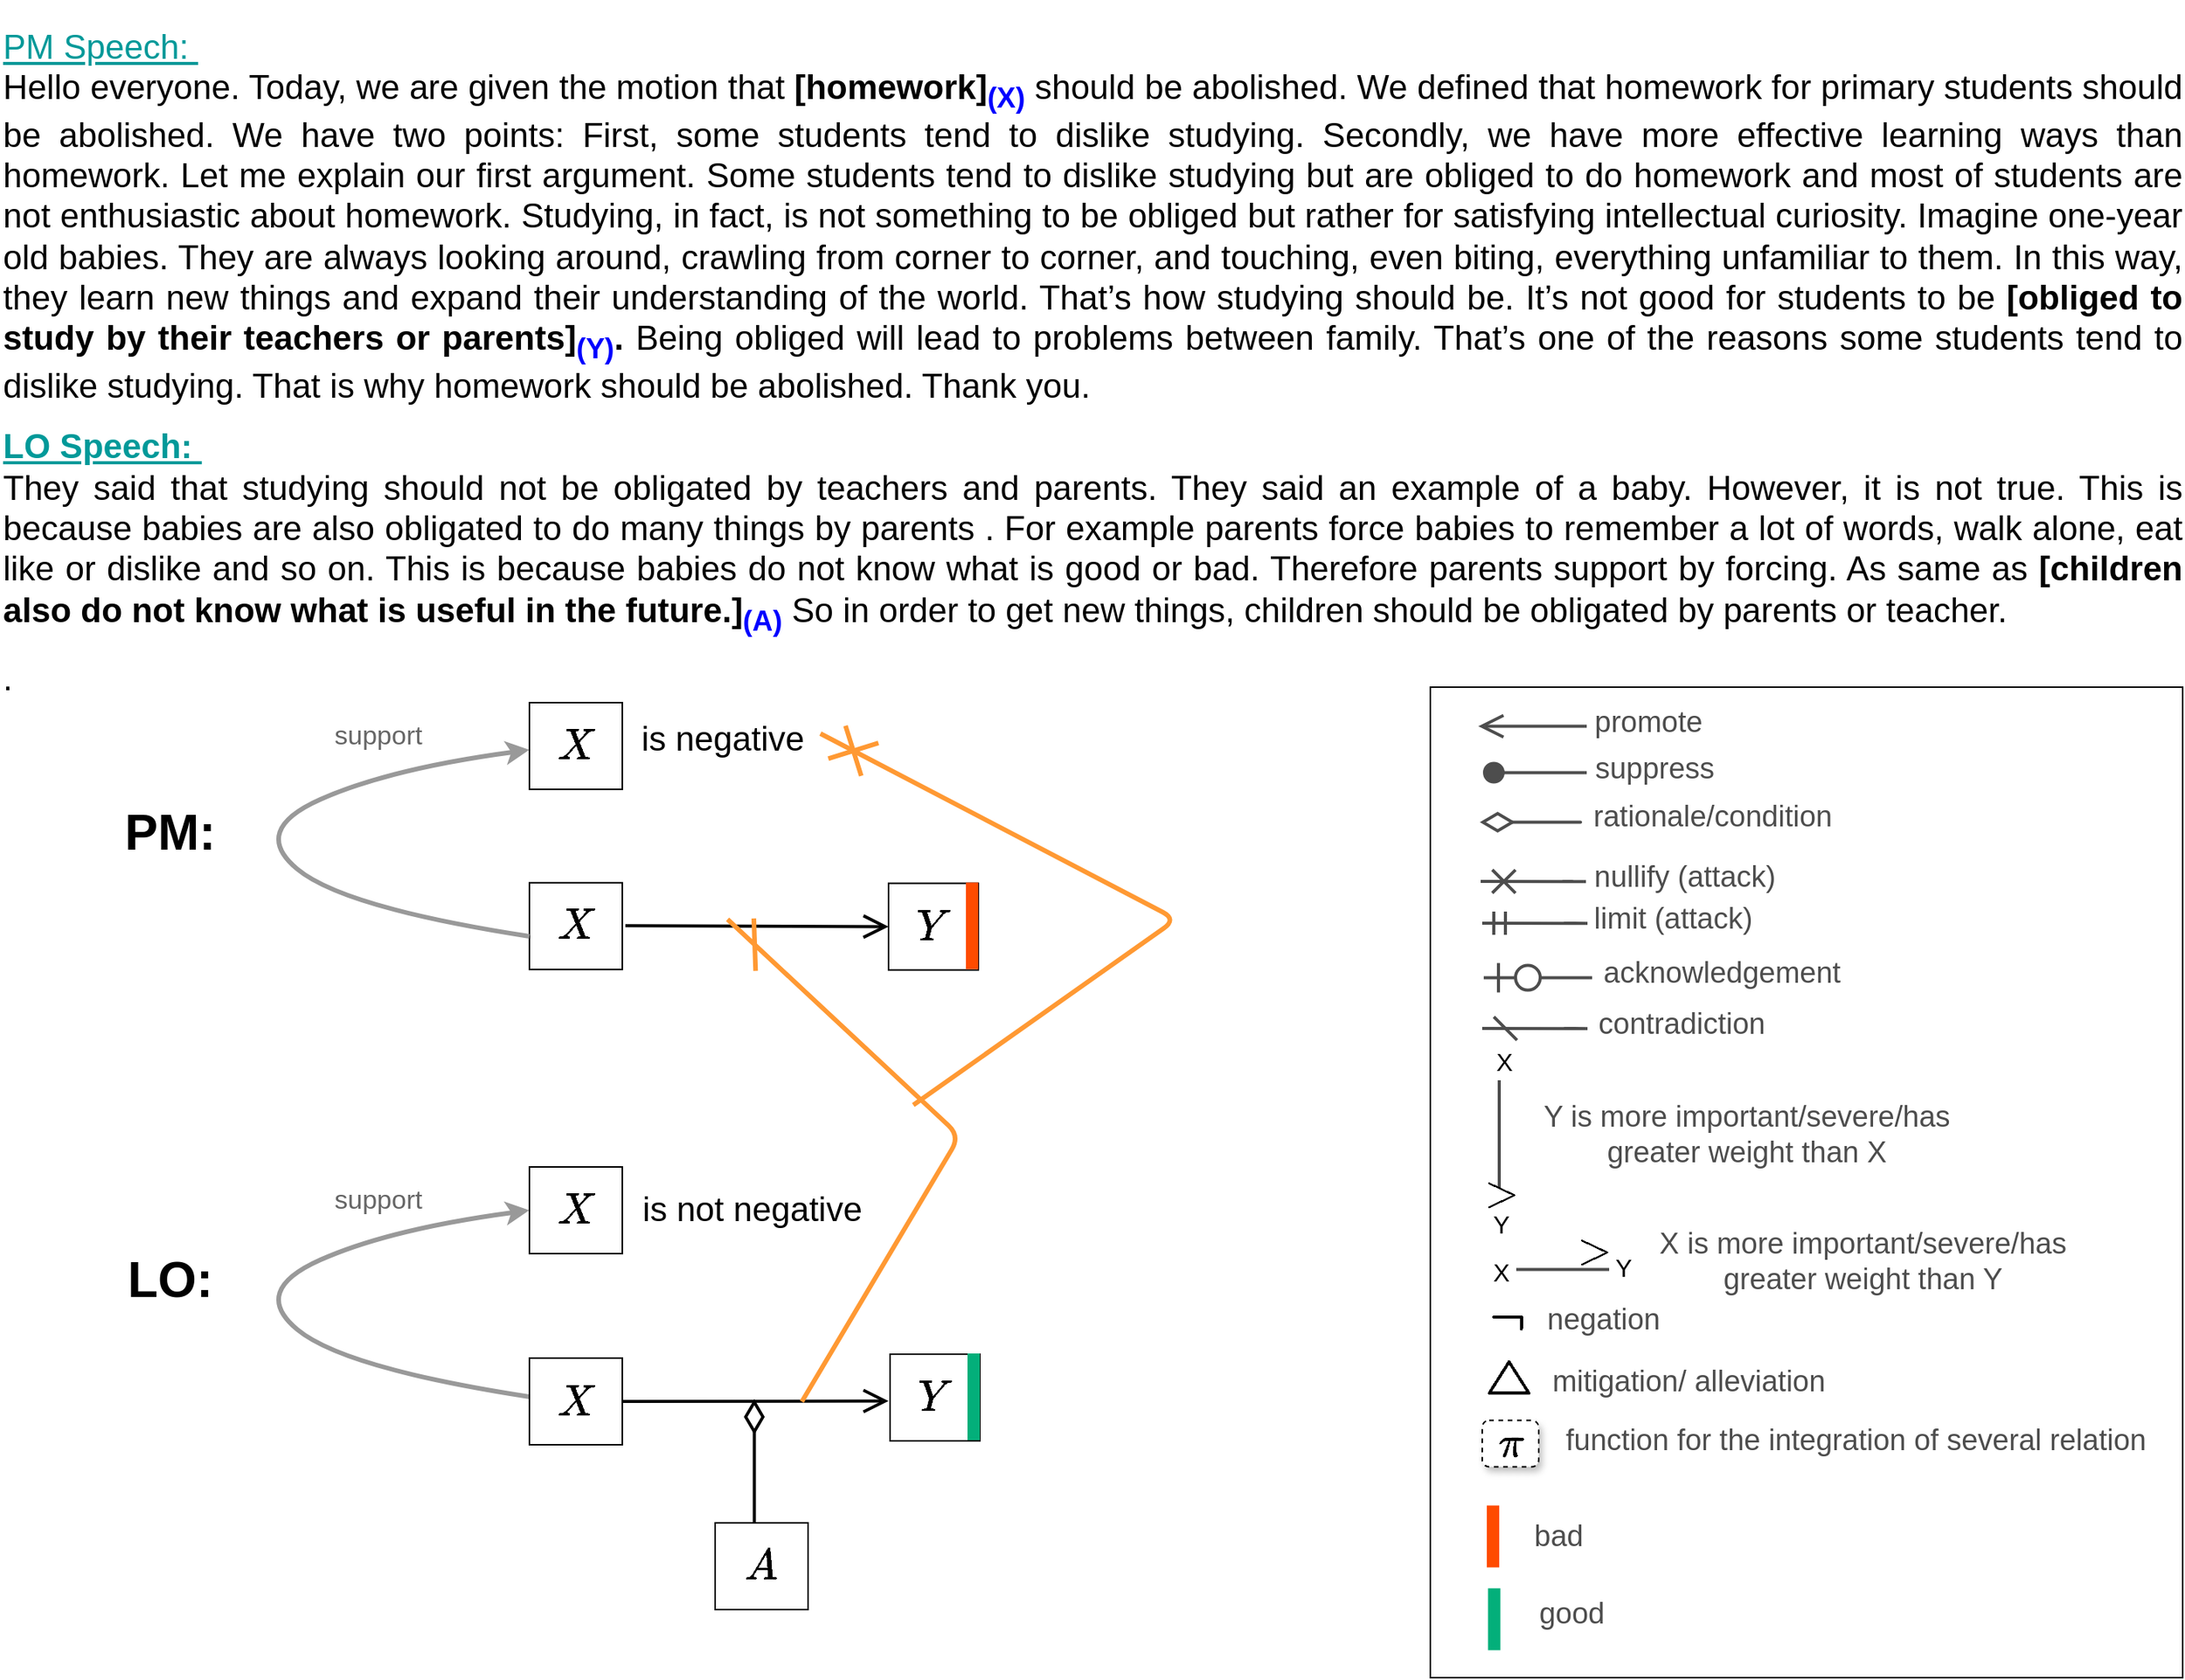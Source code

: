 <mxfile version="16.1.2" type="device"><diagram id="NebdKccpn1Tcwdz-Rh-k" name="Page-1"><mxGraphModel dx="1892" dy="1344" grid="1" gridSize="10" guides="1" tooltips="1" connect="1" arrows="1" fold="1" page="1" pageScale="1" pageWidth="1100" pageHeight="1700" math="1" shadow="0"><root><mxCell id="0"/><mxCell id="1" parent="0"/><mxCell id="UqYzVpXplDqsbALxIXjI-1" value="&lt;div style=&quot;text-align: justify ; font-size: 22px&quot;&gt;&lt;font style=&quot;font-size: 22px&quot; color=&quot;#009999&quot;&gt;&lt;u&gt;PM Speech:&amp;nbsp;&lt;/u&gt;&lt;/font&gt;&lt;/div&gt;&lt;div style=&quot;text-align: justify&quot;&gt;&lt;span style=&quot;font-size: 22px&quot;&gt;Hello everyone. Today, we are given the motion that &lt;b&gt;[homework]&lt;sub&gt;&lt;font color=&quot;#0000ff&quot;&gt;(X)&lt;/font&gt;&lt;/sub&gt;&lt;/b&gt; should be abolished. We defined that homework for primary students should be abolished. We have two points: First, some students tend to dislike studying. Secondly, we have more effective learning ways than homework. Let me explain our first argument. Some students tend to dislike studying but are obliged to do homework and most of students are not enthusiastic about homework. Studying, in fact, is not something to be obliged but rather for satisfying intellectual curiosity. Imagine one-year old babies. They are always looking around, crawling from corner to corner, and touching, even biting, everything unfamiliar to them. In this way, they learn new things and expand their understanding of the world. That’s how studying should be. It’s not good for students to be&lt;b&gt;&amp;nbsp;[obliged to study by their teachers or parents]&lt;sub&gt;&lt;font color=&quot;#0000ff&quot;&gt;(Y)&lt;/font&gt;&lt;/sub&gt;.&lt;/b&gt;&amp;nbsp;Being obliged will lead to problems between family. That’s one of the reasons some students tend to dislike studying. That is why homework should be abolished. Thank you.&lt;/span&gt;&lt;br&gt;&lt;/div&gt;" style="text;html=1;strokeColor=none;fillColor=none;align=left;verticalAlign=middle;whiteSpace=wrap;rounded=0;" parent="1" vertex="1"><mxGeometry x="530" y="56" width="1410" height="280" as="geometry"/></mxCell><mxCell id="UqYzVpXplDqsbALxIXjI-18" value="&lt;font size=&quot;1&quot;&gt;&lt;b style=&quot;font-size: 32px&quot;&gt;PM:&lt;/b&gt;&lt;/font&gt;" style="text;html=1;strokeColor=none;fillColor=none;align=center;verticalAlign=middle;whiteSpace=wrap;rounded=0;" parent="1" vertex="1"><mxGeometry x="600" y="574" width="80" height="40" as="geometry"/></mxCell><mxCell id="UqYzVpXplDqsbALxIXjI-19" value="&lt;font size=&quot;1&quot;&gt;&lt;b style=&quot;font-size: 32px&quot;&gt;LO:&lt;/b&gt;&lt;/font&gt;" style="text;html=1;strokeColor=none;fillColor=none;align=center;verticalAlign=middle;whiteSpace=wrap;rounded=0;" parent="1" vertex="1"><mxGeometry x="600" y="862.75" width="80" height="40" as="geometry"/></mxCell><mxCell id="UqYzVpXplDqsbALxIXjI-66" value="&lt;font style=&quot;font-size: 24px&quot;&gt;$$X$$&lt;/font&gt;" style="whiteSpace=wrap;html=1;align=center;" parent="1" vertex="1"><mxGeometry x="872" y="510" width="60" height="56" as="geometry"/></mxCell><mxCell id="UqYzVpXplDqsbALxIXjI-67" value="&lt;font style=&quot;font-size: 22px&quot;&gt;is negative&lt;/font&gt;" style="text;html=1;strokeColor=none;fillColor=none;align=center;verticalAlign=middle;whiteSpace=wrap;rounded=0;" parent="1" vertex="1"><mxGeometry x="942" y="516.5" width="110" height="35" as="geometry"/></mxCell><mxCell id="UqYzVpXplDqsbALxIXjI-78" value="&lt;font style=&quot;font-size: 17px&quot; color=&quot;#666666&quot;&gt;support&lt;/font&gt;" style="text;html=1;fillColor=none;align=center;verticalAlign=middle;whiteSpace=wrap;rounded=0;rotation=0;" parent="1" vertex="1"><mxGeometry x="742" y="516.5" width="65" height="30" as="geometry"/></mxCell><mxCell id="UqYzVpXplDqsbALxIXjI-79" value="&lt;font style=&quot;font-size: 24px&quot;&gt;$$X$$&lt;/font&gt;" style="whiteSpace=wrap;html=1;align=center;" parent="1" vertex="1"><mxGeometry x="872" y="810" width="60" height="56" as="geometry"/></mxCell><mxCell id="UqYzVpXplDqsbALxIXjI-80" value="&lt;font style=&quot;font-size: 22px&quot;&gt;is not negative&lt;/font&gt;" style="text;html=1;strokeColor=none;fillColor=none;align=center;verticalAlign=middle;whiteSpace=wrap;rounded=0;" parent="1" vertex="1"><mxGeometry x="932" y="820.5" width="168" height="35" as="geometry"/></mxCell><mxCell id="UqYzVpXplDqsbALxIXjI-85" value="" style="curved=1;endArrow=classic;html=1;strokeWidth=3;exitX=0;exitY=0.5;exitDx=0;exitDy=0;entryX=0;entryY=0.5;entryDx=0;entryDy=0;strokeColor=#999999;" parent="1" target="UqYzVpXplDqsbALxIXjI-79" edge="1"><mxGeometry width="50" height="50" relative="1" as="geometry"><mxPoint x="872" y="958.5" as="sourcePoint"/><mxPoint x="642" y="910.0" as="targetPoint"/><Array as="points"><mxPoint x="752" y="940"/><mxPoint x="692" y="890.0"/><mxPoint x="782" y="850"/></Array></mxGeometry></mxCell><mxCell id="UqYzVpXplDqsbALxIXjI-86" value="&lt;font style=&quot;font-size: 17px&quot; color=&quot;#666666&quot;&gt;support&lt;/font&gt;" style="text;html=1;fillColor=none;align=center;verticalAlign=middle;whiteSpace=wrap;rounded=0;rotation=0;" parent="1" vertex="1"><mxGeometry x="742" y="816.5" width="65" height="30" as="geometry"/></mxCell><mxCell id="TlyaoN2gSQJr0GqYaBix-1" value="&lt;div style=&quot;text-align: justify ; font-size: 22px&quot;&gt;&lt;font style=&quot;font-size: 22px&quot; color=&quot;#009999&quot;&gt;&lt;b&gt;&lt;u&gt;LO Speech:&amp;nbsp;&lt;/u&gt;&lt;/b&gt;&lt;/font&gt;&lt;/div&gt;&lt;div style=&quot;text-align: justify&quot;&gt;&lt;div&gt;&lt;span style=&quot;font-size: 22px&quot;&gt;They said that studying should not be obligated by teachers and parents. They said an example of a baby. However, it is not true. This is because babies are also obligated to do many things by parents . For example parents force babies to remember a lot of words, walk alone, eat like or dislike and so on. This is because babies do not know what is good or bad. Therefore parents support by forcing. As same as &lt;b&gt;[children also do not know what is useful in the future.]&lt;sub&gt;&lt;font color=&quot;#0000ff&quot;&gt;(A)&lt;/font&gt;&lt;/sub&gt;&lt;/b&gt; So in order to get new things, children should be obligated by parents or teacher.&lt;/span&gt;&lt;br&gt;&lt;/div&gt;&lt;div&gt;&lt;br&gt;&lt;/div&gt;&lt;/div&gt;&lt;div style=&quot;text-align: justify&quot;&gt;&lt;span style=&quot;font-size: 22px&quot;&gt;.&lt;/span&gt;&lt;br&gt;&lt;/div&gt;" style="text;html=1;strokeColor=none;fillColor=none;align=left;verticalAlign=middle;whiteSpace=wrap;rounded=0;" parent="1" vertex="1"><mxGeometry x="530" y="340" width="1410" height="160" as="geometry"/></mxCell><mxCell id="a3201PuDjMksrVRd_3H--9" value="&lt;span style=&quot;font-size: 24px&quot;&gt;$$X$$&lt;/span&gt;" style="whiteSpace=wrap;html=1;align=center;" parent="1" vertex="1"><mxGeometry x="872" y="626.38" width="60" height="56" as="geometry"/></mxCell><mxCell id="a3201PuDjMksrVRd_3H--10" value="&lt;font style=&quot;font-size: 24px&quot;&gt;$$Y$$&lt;/font&gt;" style="whiteSpace=wrap;html=1;align=center;" parent="1" vertex="1"><mxGeometry x="1104" y="626.75" width="58" height="56" as="geometry"/></mxCell><mxCell id="a3201PuDjMksrVRd_3H--11" value="" style="whiteSpace=wrap;html=1;fontColor=#666666;strokeColor=none;fillColor=#FF4B00;" parent="1" vertex="1"><mxGeometry x="1154" y="626.25" width="8" height="56" as="geometry"/></mxCell><mxCell id="a3201PuDjMksrVRd_3H--12" value="" style="endArrow=open;html=1;fontColor=#666666;endSize=12;entryX=0;entryY=0.5;entryDx=0;entryDy=0;endFill=0;strokeWidth=2;exitX=1;exitY=0.5;exitDx=0;exitDy=0;" parent="1" target="a3201PuDjMksrVRd_3H--10" edge="1"><mxGeometry width="50" height="50" relative="1" as="geometry"><mxPoint x="934" y="654.08" as="sourcePoint"/><mxPoint x="1100" y="654.33" as="targetPoint"/></mxGeometry></mxCell><mxCell id="hndT9x4nRhEQMueXy8tr-1" value="" style="curved=1;endArrow=classic;html=1;strokeWidth=3;exitX=0;exitY=0.5;exitDx=0;exitDy=0;entryX=0;entryY=0.5;entryDx=0;entryDy=0;strokeColor=#999999;" parent="1" edge="1"><mxGeometry width="50" height="50" relative="1" as="geometry"><mxPoint x="872" y="661" as="sourcePoint"/><mxPoint x="872" y="540.5" as="targetPoint"/><Array as="points"><mxPoint x="752" y="642.5"/><mxPoint x="692" y="592.5"/><mxPoint x="782" y="552.5"/></Array></mxGeometry></mxCell><mxCell id="hndT9x4nRhEQMueXy8tr-4" value="" style="endArrow=none;html=1;endSize=0;strokeWidth=3;startArrow=cross;startFill=0;startSize=20;strokeColor=#FF9933;" parent="1" edge="1"><mxGeometry width="50" height="50" relative="1" as="geometry"><mxPoint x="1060" y="530" as="sourcePoint"/><mxPoint x="1120" y="770" as="targetPoint"/><Array as="points"><mxPoint x="1290" y="650"/></Array></mxGeometry></mxCell><mxCell id="pr3oGkSx3oQ70-ofMtbV-1" value="&lt;span style=&quot;font-size: 24px&quot;&gt;$$X$$&lt;/span&gt;" style="whiteSpace=wrap;html=1;align=center;" parent="1" vertex="1"><mxGeometry x="872" y="933.5" width="60" height="56" as="geometry"/></mxCell><mxCell id="6EeQTjF8aFhpufTf6s-8-9" value="" style="endArrow=open;html=1;fontColor=#666666;endSize=12;entryX=0;entryY=0.5;entryDx=0;entryDy=0;endFill=0;strokeWidth=2;exitX=1;exitY=0.5;exitDx=0;exitDy=0;" parent="1" source="pr3oGkSx3oQ70-ofMtbV-1" edge="1"><mxGeometry width="50" height="50" relative="1" as="geometry"><mxPoint x="932" y="981" as="sourcePoint"/><mxPoint x="1104" y="961.25" as="targetPoint"/></mxGeometry></mxCell><mxCell id="CL91zg0ovv8DJEjQJyr--1" value="&lt;font style=&quot;font-size: 24px&quot;&gt;$$Y$$&lt;/font&gt;" style="whiteSpace=wrap;html=1;align=center;" parent="1" vertex="1"><mxGeometry x="1105" y="931" width="58" height="56" as="geometry"/></mxCell><mxCell id="CL91zg0ovv8DJEjQJyr--2" value="" style="whiteSpace=wrap;html=1;fontColor=#666666;strokeColor=none;fillColor=#03AF7A;" parent="1" vertex="1"><mxGeometry x="1155" y="930.5" width="8" height="56" as="geometry"/></mxCell><mxCell id="CL91zg0ovv8DJEjQJyr--3" value="" style="endArrow=none;html=1;endSize=0;strokeColor=#000000;strokeWidth=2;startArrow=diamondThin;startFill=0;startSize=17;entryX=0.5;entryY=0;entryDx=0;entryDy=0;" parent="1" edge="1"><mxGeometry width="50" height="50" relative="1" as="geometry"><mxPoint x="1017.29" y="960" as="sourcePoint"/><mxPoint x="1017.29" y="1044" as="targetPoint"/><Array as="points"/></mxGeometry></mxCell><mxCell id="CL91zg0ovv8DJEjQJyr--4" value="&lt;font style=&quot;font-size: 24px&quot;&gt;$$A$$&lt;/font&gt;" style="whiteSpace=wrap;html=1;align=center;" parent="1" vertex="1"><mxGeometry x="992" y="1040" width="60" height="56" as="geometry"/></mxCell><mxCell id="OYR9BoO_pE7Hi_wqXxGj-1" value="" style="endArrow=none;html=1;endSize=0;strokeWidth=3;startArrow=dash;startFill=0;startSize=20;strokeColor=#FF9933;" parent="1" edge="1"><mxGeometry width="50" height="50" relative="1" as="geometry"><mxPoint x="1000" y="650" as="sourcePoint"/><mxPoint x="1048" y="961.63" as="targetPoint"/><Array as="points"><mxPoint x="1150" y="790"/></Array></mxGeometry></mxCell><mxCell id="AQGyKce0ceunxsWcMdkc-1" value="" style="rounded=0;whiteSpace=wrap;html=1;glass=0;sketch=0;strokeColor=default;fillColor=none;" parent="1" vertex="1"><mxGeometry x="1454" y="500" width="486" height="640" as="geometry"/></mxCell><mxCell id="AQGyKce0ceunxsWcMdkc-2" value="" style="endArrow=ERzeroToOne;html=1;endFill=1;endSize=16;strokeWidth=2;strokeColor=#4D4D4D;" parent="1" edge="1"><mxGeometry width="50" height="50" relative="1" as="geometry"><mxPoint x="1558.5" y="687.75" as="sourcePoint"/><mxPoint x="1488.5" y="687.75" as="targetPoint"/></mxGeometry></mxCell><mxCell id="AQGyKce0ceunxsWcMdkc-3" value="" style="endArrow=none;html=1;endSize=16;strokeWidth=2;strokeColor=#4D4D4D;" parent="1" edge="1"><mxGeometry width="50" height="50" relative="1" as="geometry"><mxPoint x="1498.5" y="824.0" as="sourcePoint"/><mxPoint x="1498.5" y="754.0" as="targetPoint"/></mxGeometry></mxCell><mxCell id="AQGyKce0ceunxsWcMdkc-4" value="&lt;span style=&quot;font-size: 24px&quot;&gt;&lt;font style=&quot;font-size: 24px&quot;&gt;$$&amp;gt;$$&lt;/font&gt;&lt;/span&gt;" style="text;html=1;strokeColor=none;fillColor=none;align=center;verticalAlign=middle;whiteSpace=wrap;rounded=0;fontSize=24;fontStyle=1;horizontal=1;" parent="1" vertex="1"><mxGeometry x="1479.5" y="817" width="40" height="20" as="geometry"/></mxCell><mxCell id="AQGyKce0ceunxsWcMdkc-5" value="&lt;span style=&quot;font-size: 19px&quot;&gt;Y is more important/severe/has greater weight than X&lt;/span&gt;" style="text;html=1;strokeColor=none;fillColor=none;align=center;verticalAlign=middle;whiteSpace=wrap;rounded=0;fontColor=#4D4D4D;" parent="1" vertex="1"><mxGeometry x="1510.5" y="764" width="294.5" height="50" as="geometry"/></mxCell><mxCell id="AQGyKce0ceunxsWcMdkc-6" value="&lt;font style=&quot;font-size: 16px&quot;&gt;X&lt;/font&gt;" style="text;html=1;strokeColor=none;fillColor=none;align=center;verticalAlign=middle;whiteSpace=wrap;rounded=0;fontSize=14;" parent="1" vertex="1"><mxGeometry x="1481.5" y="731.75" width="40" height="20" as="geometry"/></mxCell><mxCell id="AQGyKce0ceunxsWcMdkc-7" value="&lt;font style=&quot;font-size: 16px&quot;&gt;Y&lt;/font&gt;" style="text;html=1;strokeColor=none;fillColor=none;align=center;verticalAlign=middle;whiteSpace=wrap;rounded=0;fontSize=14;" parent="1" vertex="1"><mxGeometry x="1479.5" y="837" width="40" height="20" as="geometry"/></mxCell><mxCell id="AQGyKce0ceunxsWcMdkc-8" value="" style="endArrow=none;html=1;endSize=0;strokeWidth=2;startArrow=cross;startFill=0;startSize=12;strokeColor=#4D4D4D;" parent="1" edge="1"><mxGeometry width="50" height="50" relative="1" as="geometry"><mxPoint x="1486.5" y="625.5" as="sourcePoint"/><mxPoint x="1554.5" y="625.62" as="targetPoint"/><Array as="points"><mxPoint x="1554.5" y="625.62"/><mxPoint x="1536.5" y="625.5"/></Array></mxGeometry></mxCell><mxCell id="AQGyKce0ceunxsWcMdkc-9" value="&lt;font style=&quot;font-size: 19px&quot;&gt;nullify (attack)&lt;/font&gt;" style="text;html=1;strokeColor=none;fillColor=none;align=center;verticalAlign=middle;whiteSpace=wrap;rounded=0;fontColor=#4D4D4D;" parent="1" vertex="1"><mxGeometry x="1548.5" y="605.75" width="138.5" height="34" as="geometry"/></mxCell><mxCell id="AQGyKce0ceunxsWcMdkc-10" value="" style="endArrow=open;html=1;fontColor=#666666;endSize=12;endFill=0;strokeWidth=2;strokeColor=#4D4D4D;" parent="1" edge="1"><mxGeometry width="50" height="50" relative="1" as="geometry"><mxPoint x="1555" y="525.25" as="sourcePoint"/><mxPoint x="1485" y="525.25" as="targetPoint"/></mxGeometry></mxCell><mxCell id="AQGyKce0ceunxsWcMdkc-11" value="&lt;span style=&quot;font-size: 19px&quot;&gt;promote&lt;/span&gt;" style="text;html=1;strokeColor=none;fillColor=none;align=center;verticalAlign=middle;whiteSpace=wrap;rounded=0;fontColor=#4D4D4D;" parent="1" vertex="1"><mxGeometry x="1555" y="506.25" width="80" height="34" as="geometry"/></mxCell><mxCell id="AQGyKce0ceunxsWcMdkc-12" value="" style="endArrow=oval;html=1;fontColor=#666666;endSize=12;endFill=1;strokeWidth=2;strokeColor=#4D4D4D;" parent="1" edge="1"><mxGeometry width="50" height="50" relative="1" as="geometry"><mxPoint x="1555" y="555.25" as="sourcePoint"/><mxPoint x="1495" y="555.25" as="targetPoint"/></mxGeometry></mxCell><mxCell id="AQGyKce0ceunxsWcMdkc-13" value="&lt;span style=&quot;font-size: 19px&quot;&gt;suppress&lt;/span&gt;" style="text;html=1;strokeColor=none;fillColor=none;align=center;verticalAlign=middle;whiteSpace=wrap;rounded=0;fontColor=#4D4D4D;" parent="1" vertex="1"><mxGeometry x="1559" y="536.25" width="80" height="34" as="geometry"/></mxCell><mxCell id="AQGyKce0ceunxsWcMdkc-14" value="" style="endArrow=none;html=1;endSize=0;strokeWidth=2;startArrow=diamondThin;startFill=0;startSize=17;strokeColor=#4D4D4D;" parent="1" edge="1"><mxGeometry width="50" height="50" relative="1" as="geometry"><mxPoint x="1486" y="587.25" as="sourcePoint"/><mxPoint x="1524" y="587.25" as="targetPoint"/><Array as="points"><mxPoint x="1556" y="587.25"/><mxPoint x="1534" y="587.25"/></Array></mxGeometry></mxCell><mxCell id="AQGyKce0ceunxsWcMdkc-15" value="&lt;font style=&quot;font-size: 19px&quot;&gt;rationale/condition&lt;/font&gt;" style="text;html=1;strokeColor=none;fillColor=none;align=center;verticalAlign=middle;whiteSpace=wrap;rounded=0;fontColor=#4D4D4D;" parent="1" vertex="1"><mxGeometry x="1551" y="567.25" width="171" height="34" as="geometry"/></mxCell><mxCell id="AQGyKce0ceunxsWcMdkc-16" value="&lt;font style=&quot;font-size: 19px&quot;&gt;acknowledgement&lt;/font&gt;" style="text;html=1;strokeColor=none;fillColor=none;align=center;verticalAlign=middle;whiteSpace=wrap;rounded=0;fontColor=#4D4D4D;" parent="1" vertex="1"><mxGeometry x="1559" y="667.75" width="167" height="34" as="geometry"/></mxCell><mxCell id="AQGyKce0ceunxsWcMdkc-17" value="" style="endArrow=none;html=1;endSize=16;strokeWidth=2;strokeColor=#4D4D4D;" parent="1" edge="1"><mxGeometry width="50" height="50" relative="1" as="geometry"><mxPoint x="1569.5" y="876.25" as="sourcePoint"/><mxPoint x="1509.5" y="876.25" as="targetPoint"/></mxGeometry></mxCell><mxCell id="AQGyKce0ceunxsWcMdkc-18" value="&lt;span style=&quot;font-size: 24px&quot;&gt;&lt;font style=&quot;font-size: 24px&quot;&gt;$$&amp;gt;$$&lt;/font&gt;&lt;/span&gt;" style="text;html=1;strokeColor=none;fillColor=none;align=center;verticalAlign=middle;whiteSpace=wrap;rounded=0;fontSize=24;fontStyle=1;horizontal=1;" parent="1" vertex="1"><mxGeometry x="1539.5" y="854.25" width="40" height="20" as="geometry"/></mxCell><mxCell id="AQGyKce0ceunxsWcMdkc-19" value="&lt;font style=&quot;font-size: 16px&quot;&gt;X&lt;/font&gt;" style="text;html=1;strokeColor=none;fillColor=none;align=center;verticalAlign=middle;whiteSpace=wrap;rounded=0;fontSize=14;" parent="1" vertex="1"><mxGeometry x="1479.5" y="868.25" width="40" height="20" as="geometry"/></mxCell><mxCell id="AQGyKce0ceunxsWcMdkc-20" value="&lt;font style=&quot;font-size: 16px&quot;&gt;Y&lt;/font&gt;" style="text;html=1;strokeColor=none;fillColor=none;align=center;verticalAlign=middle;whiteSpace=wrap;rounded=0;fontSize=14;" parent="1" vertex="1"><mxGeometry x="1558.5" y="865.25" width="40" height="20" as="geometry"/></mxCell><mxCell id="AQGyKce0ceunxsWcMdkc-21" value="&lt;span style=&quot;font-size: 19px&quot;&gt;X is more important/severe/has greater weight&amp;nbsp;&lt;/span&gt;&lt;span style=&quot;font-size: 19px&quot;&gt;than Y&lt;/span&gt;" style="text;html=1;strokeColor=none;fillColor=none;align=center;verticalAlign=middle;whiteSpace=wrap;rounded=0;fontColor=#4D4D4D;" parent="1" vertex="1"><mxGeometry x="1599.5" y="854.25" width="266.5" height="34" as="geometry"/></mxCell><mxCell id="AQGyKce0ceunxsWcMdkc-22" value="" style="endArrow=none;html=1;endSize=0;strokeWidth=2;startArrow=dash;startFill=0;startSize=12;strokeColor=#4D4D4D;" parent="1" edge="1"><mxGeometry width="50" height="50" relative="1" as="geometry"><mxPoint x="1487.5" y="720.5" as="sourcePoint"/><mxPoint x="1555.5" y="720.62" as="targetPoint"/><Array as="points"><mxPoint x="1555.5" y="720.62"/><mxPoint x="1537.5" y="720.5"/></Array></mxGeometry></mxCell><mxCell id="AQGyKce0ceunxsWcMdkc-23" value="&lt;font style=&quot;font-size: 19px&quot;&gt;contradiction&lt;/font&gt;" style="text;html=1;strokeColor=none;fillColor=none;align=center;verticalAlign=middle;whiteSpace=wrap;rounded=0;fontColor=#4D4D4D;" parent="1" vertex="1"><mxGeometry x="1561.5" y="700.75" width="109" height="34" as="geometry"/></mxCell><mxCell id="AQGyKce0ceunxsWcMdkc-24" value="" style="whiteSpace=wrap;html=1;fontColor=#666666;strokeColor=none;fillColor=#FF4B00;" parent="1" vertex="1"><mxGeometry x="1490.5" y="1028.75" width="8" height="40" as="geometry"/></mxCell><mxCell id="AQGyKce0ceunxsWcMdkc-25" value="&lt;span style=&quot;font-size: 19px&quot;&gt;bad&lt;/span&gt;" style="text;html=1;strokeColor=none;fillColor=none;align=center;verticalAlign=middle;whiteSpace=wrap;rounded=0;fontColor=#4D4D4D;" parent="1" vertex="1"><mxGeometry x="1509" y="1031.75" width="55.5" height="34" as="geometry"/></mxCell><mxCell id="AQGyKce0ceunxsWcMdkc-26" value="" style="whiteSpace=wrap;html=1;fontColor=#666666;strokeColor=none;fillColor=#03AF7A;" parent="1" vertex="1"><mxGeometry x="1491.25" y="1082.25" width="8" height="40" as="geometry"/></mxCell><mxCell id="AQGyKce0ceunxsWcMdkc-27" value="&lt;span style=&quot;font-size: 19px&quot;&gt;good&lt;/span&gt;" style="text;html=1;strokeColor=none;fillColor=none;align=center;verticalAlign=middle;whiteSpace=wrap;rounded=0;fontColor=#4D4D4D;" parent="1" vertex="1"><mxGeometry x="1512" y="1082.25" width="66.5" height="34" as="geometry"/></mxCell><mxCell id="AQGyKce0ceunxsWcMdkc-28" value="&lt;span style=&quot;font-size: 19px&quot;&gt;mitigation/&amp;nbsp;&lt;/span&gt;&lt;span style=&quot;font-size: 19px&quot;&gt;alleviation&lt;/span&gt;" style="text;html=1;strokeColor=none;fillColor=none;align=center;verticalAlign=middle;whiteSpace=wrap;rounded=0;fontColor=#4D4D4D;" parent="1" vertex="1"><mxGeometry x="1528.25" y="931.5" width="186" height="34" as="geometry"/></mxCell><mxCell id="AQGyKce0ceunxsWcMdkc-29" value="&lt;font style=&quot;font-size: 26px&quot;&gt;$$\boldsymbol{\triangle}$$&lt;/font&gt;" style="text;html=1;strokeColor=none;fillColor=none;align=center;verticalAlign=middle;whiteSpace=wrap;rounded=0;" parent="1" vertex="1"><mxGeometry x="1475.25" y="930.5" width="60" height="35" as="geometry"/></mxCell><mxCell id="AQGyKce0ceunxsWcMdkc-30" value="&lt;font style=&quot;font-size: 26px&quot;&gt;$$\boldsymbol{\neg}$$&lt;/font&gt;" style="text;html=1;strokeColor=none;fillColor=none;align=center;verticalAlign=middle;whiteSpace=wrap;rounded=0;" parent="1" vertex="1"><mxGeometry x="1473.5" y="891.5" width="60" height="35" as="geometry"/></mxCell><mxCell id="AQGyKce0ceunxsWcMdkc-31" value="&lt;span style=&quot;font-size: 19px&quot;&gt;negation&lt;/span&gt;" style="text;html=1;strokeColor=none;fillColor=none;align=center;verticalAlign=middle;whiteSpace=wrap;rounded=0;fontColor=#4D4D4D;" parent="1" vertex="1"><mxGeometry x="1526" y="891.5" width="80" height="34" as="geometry"/></mxCell><mxCell id="AQGyKce0ceunxsWcMdkc-32" value="&lt;font style=&quot;font-size: 24px&quot;&gt;$$\pi$$&lt;/font&gt;" style="whiteSpace=wrap;html=1;dashed=1;perimeterSpacing=0;shadow=1;align=center;rounded=1;" parent="1" vertex="1"><mxGeometry x="1487.5" y="973.75" width="36.5" height="30" as="geometry"/></mxCell><mxCell id="AQGyKce0ceunxsWcMdkc-33" value="&lt;span style=&quot;font-size: 19px&quot;&gt;function for the integration of several relation&lt;/span&gt;" style="text;html=1;strokeColor=none;fillColor=none;align=center;verticalAlign=middle;whiteSpace=wrap;rounded=0;fontColor=#4D4D4D;" parent="1" vertex="1"><mxGeometry x="1528.25" y="969.75" width="401.75" height="34" as="geometry"/></mxCell><mxCell id="AQGyKce0ceunxsWcMdkc-34" value="" style="endArrow=none;html=1;endSize=0;strokeWidth=2;startArrow=ERmandOne;startFill=0;startSize=12;strokeColor=#4D4D4D;" parent="1" edge="1"><mxGeometry width="50" height="50" relative="1" as="geometry"><mxPoint x="1487.5" y="652.5" as="sourcePoint"/><mxPoint x="1555.5" y="652.62" as="targetPoint"/><Array as="points"><mxPoint x="1555.5" y="652.62"/><mxPoint x="1537.5" y="652.5"/></Array></mxGeometry></mxCell><mxCell id="AQGyKce0ceunxsWcMdkc-35" value="&lt;span style=&quot;font-size: 19px&quot;&gt;limit (attack)&lt;/span&gt;" style="text;html=1;strokeColor=none;fillColor=none;align=center;verticalAlign=middle;whiteSpace=wrap;rounded=0;fontColor=#4D4D4D;" parent="1" vertex="1"><mxGeometry x="1546.5" y="632.75" width="127.5" height="34" as="geometry"/></mxCell></root></mxGraphModel></diagram></mxfile>